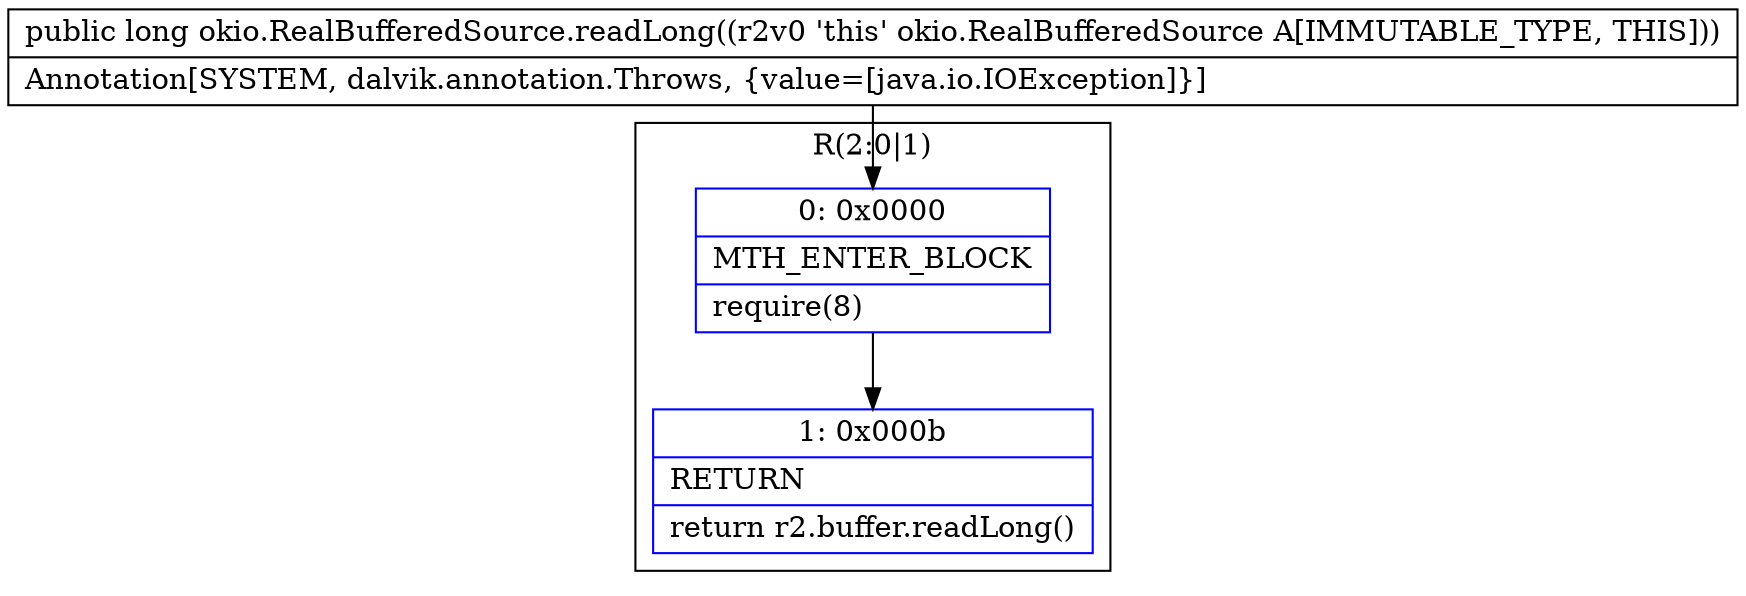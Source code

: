 digraph "CFG forokio.RealBufferedSource.readLong()J" {
subgraph cluster_Region_916598731 {
label = "R(2:0|1)";
node [shape=record,color=blue];
Node_0 [shape=record,label="{0\:\ 0x0000|MTH_ENTER_BLOCK\l|require(8)\l}"];
Node_1 [shape=record,label="{1\:\ 0x000b|RETURN\l|return r2.buffer.readLong()\l}"];
}
MethodNode[shape=record,label="{public long okio.RealBufferedSource.readLong((r2v0 'this' okio.RealBufferedSource A[IMMUTABLE_TYPE, THIS]))  | Annotation[SYSTEM, dalvik.annotation.Throws, \{value=[java.io.IOException]\}]\l}"];
MethodNode -> Node_0;
Node_0 -> Node_1;
}

